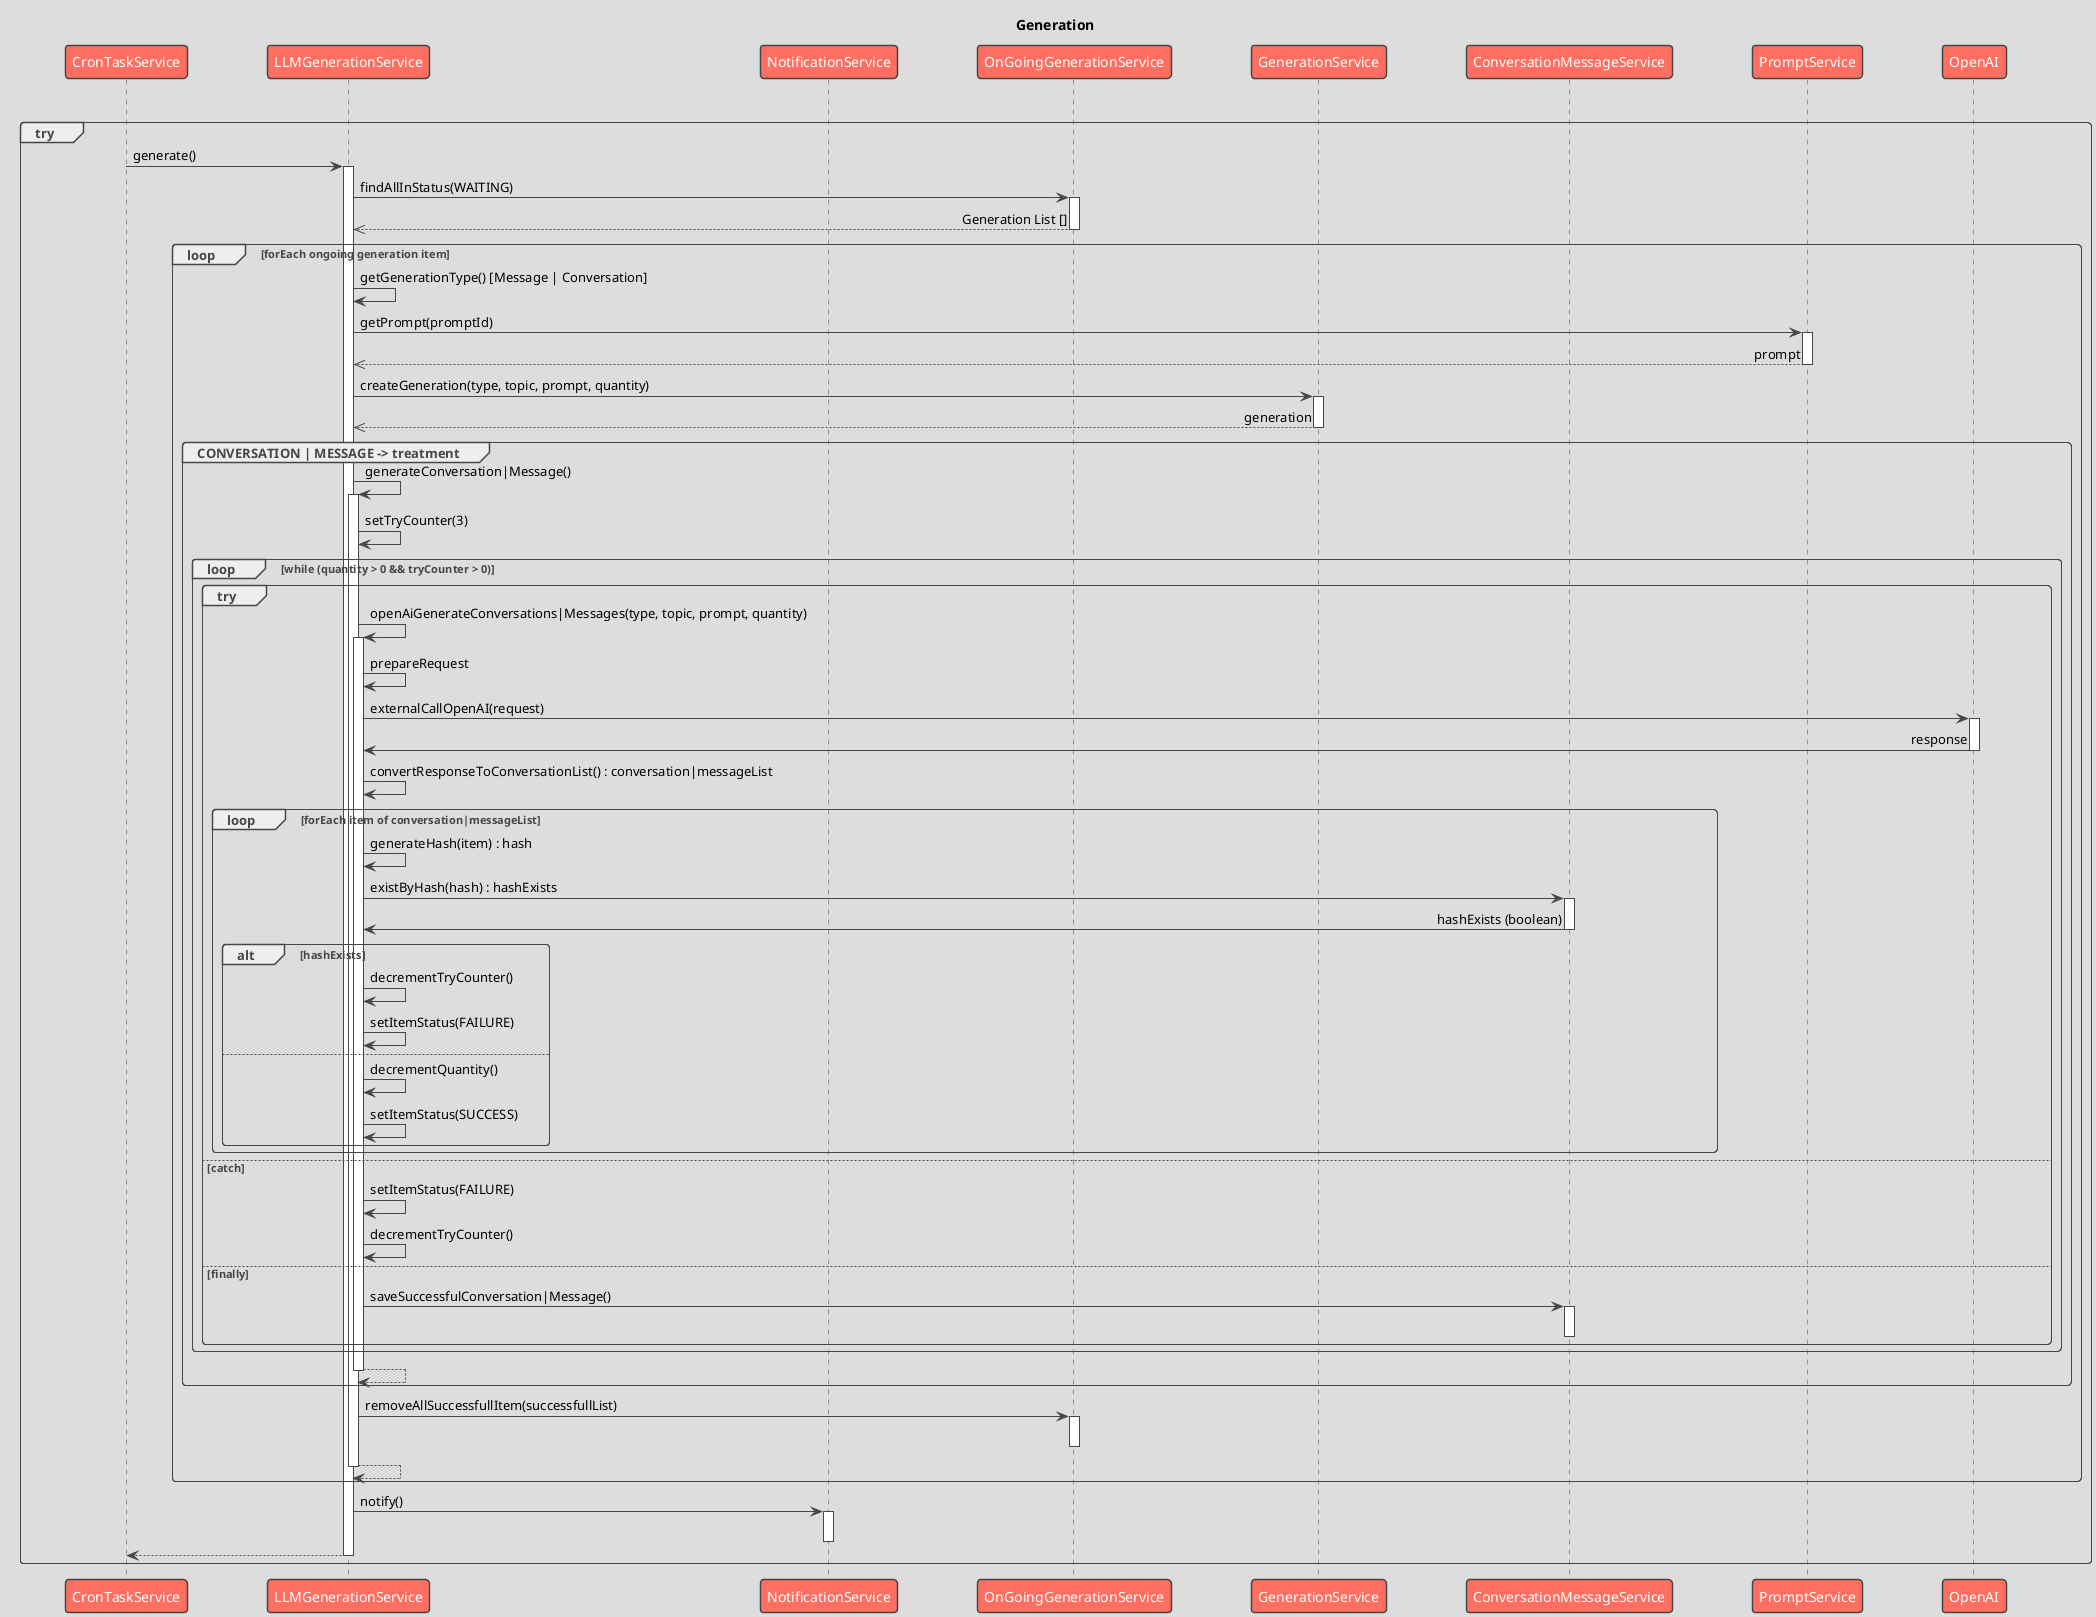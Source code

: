@startuml
title Generation
!theme toy
skinparam Participantpadding 35
skinparam defaultFontName Aapex
skinparam Shadowing false
skinparam sequenceMessageAlign direction

participant CronTaskService
participant LLMGenerationService
participant NotificationService
participant OnGoingGenerationService
participant GenerationService
participant ConversationMessageService
participant PromptService
participant OpenAI

group Cron generate conversation/message periodically

         group try
            CronTaskService -> LLMGenerationService : generate()
            activate LLMGenerationService
                LLMGenerationService -> OnGoingGenerationService : findAllInStatus(WAITING)
                activate OnGoingGenerationService
                    OnGoingGenerationService -->> LLMGenerationService : Generation List []
                deactivate OnGoingGenerationService
                    loop forEach ongoing generation item
                                LLMGenerationService -> LLMGenerationService : getGenerationType() [Message | Conversation]
                                LLMGenerationService -> PromptService : getPrompt(promptId)
                                activate PromptService
                                    PromptService -->> LLMGenerationService : prompt
                                deactivate PromptService
                                LLMGenerationService -> GenerationService : createGeneration(type, topic, prompt, quantity)
                                activate GenerationService
                                    GenerationService -->> LLMGenerationService : generation
                                deactivate GenerationService
                                group CONVERSATION | MESSAGE -> treatment
                                LLMGenerationService -> LLMGenerationService ++ : generateConversation|Message()
                                    LLMGenerationService -> LLMGenerationService : setTryCounter(3)
                                    loop while (quantity > 0 && tryCounter > 0)
                                       group try
                                            LLMGenerationService -> LLMGenerationService ++ : openAiGenerateConversations|Messages(type, topic, prompt, quantity)
                                                LLMGenerationService -> LLMGenerationService : prepareRequest
                                                LLMGenerationService -> OpenAI : externalCallOpenAI(request)
                                                activate OpenAI
                                                    OpenAI -> LLMGenerationService : response
                                                deactivate OpenAI
                                                LLMGenerationService -> LLMGenerationService : convertResponseToConversationList() : conversation|messageList
                                                loop forEach item of conversation|messageList
                                                    LLMGenerationService -> LLMGenerationService : generateHash(item) : hash
                                                    LLMGenerationService -> ConversationMessageService : existByHash(hash) : hashExists
                                                    activate ConversationMessageService
                                                        ConversationMessageService -> LLMGenerationService : hashExists (boolean)
                                                    deactivate ConversationMessageService
                                                    alt hashExists
                                                        LLMGenerationService -> LLMGenerationService : decrementTryCounter()
                                                        LLMGenerationService -> LLMGenerationService : setItemStatus(FAILURE)
                                                    else
                                                        LLMGenerationService -> LLMGenerationService : decrementQuantity()
                                                        LLMGenerationService -> LLMGenerationService : setItemStatus(SUCCESS)
                                                    end alt
                                                end loop
                                       else catch
                                            LLMGenerationService -> LLMGenerationService : setItemStatus(FAILURE)
                                            LLMGenerationService -> LLMGenerationService : decrementTryCounter()
                                       else finally
                                            LLMGenerationService -> ConversationMessageService : saveSuccessfulConversation|Message()
                                            activate ConversationMessageService
                                            deactivate ConversationMessageService
                                       end group
                                    end loop
                                    return
                                end group
                                LLMGenerationService -> OnGoingGenerationService : removeAllSuccessfullItem(successfullList)
                                activate OnGoingGenerationService
                                deactivate OnGoingGenerationService
                                return
                            end loop
                            LLMGenerationService -> NotificationService : notify()
                            activate NotificationService
                            deactivate NotificationService
                            return
            deactivate LLMGenerationService

end group










@enduml